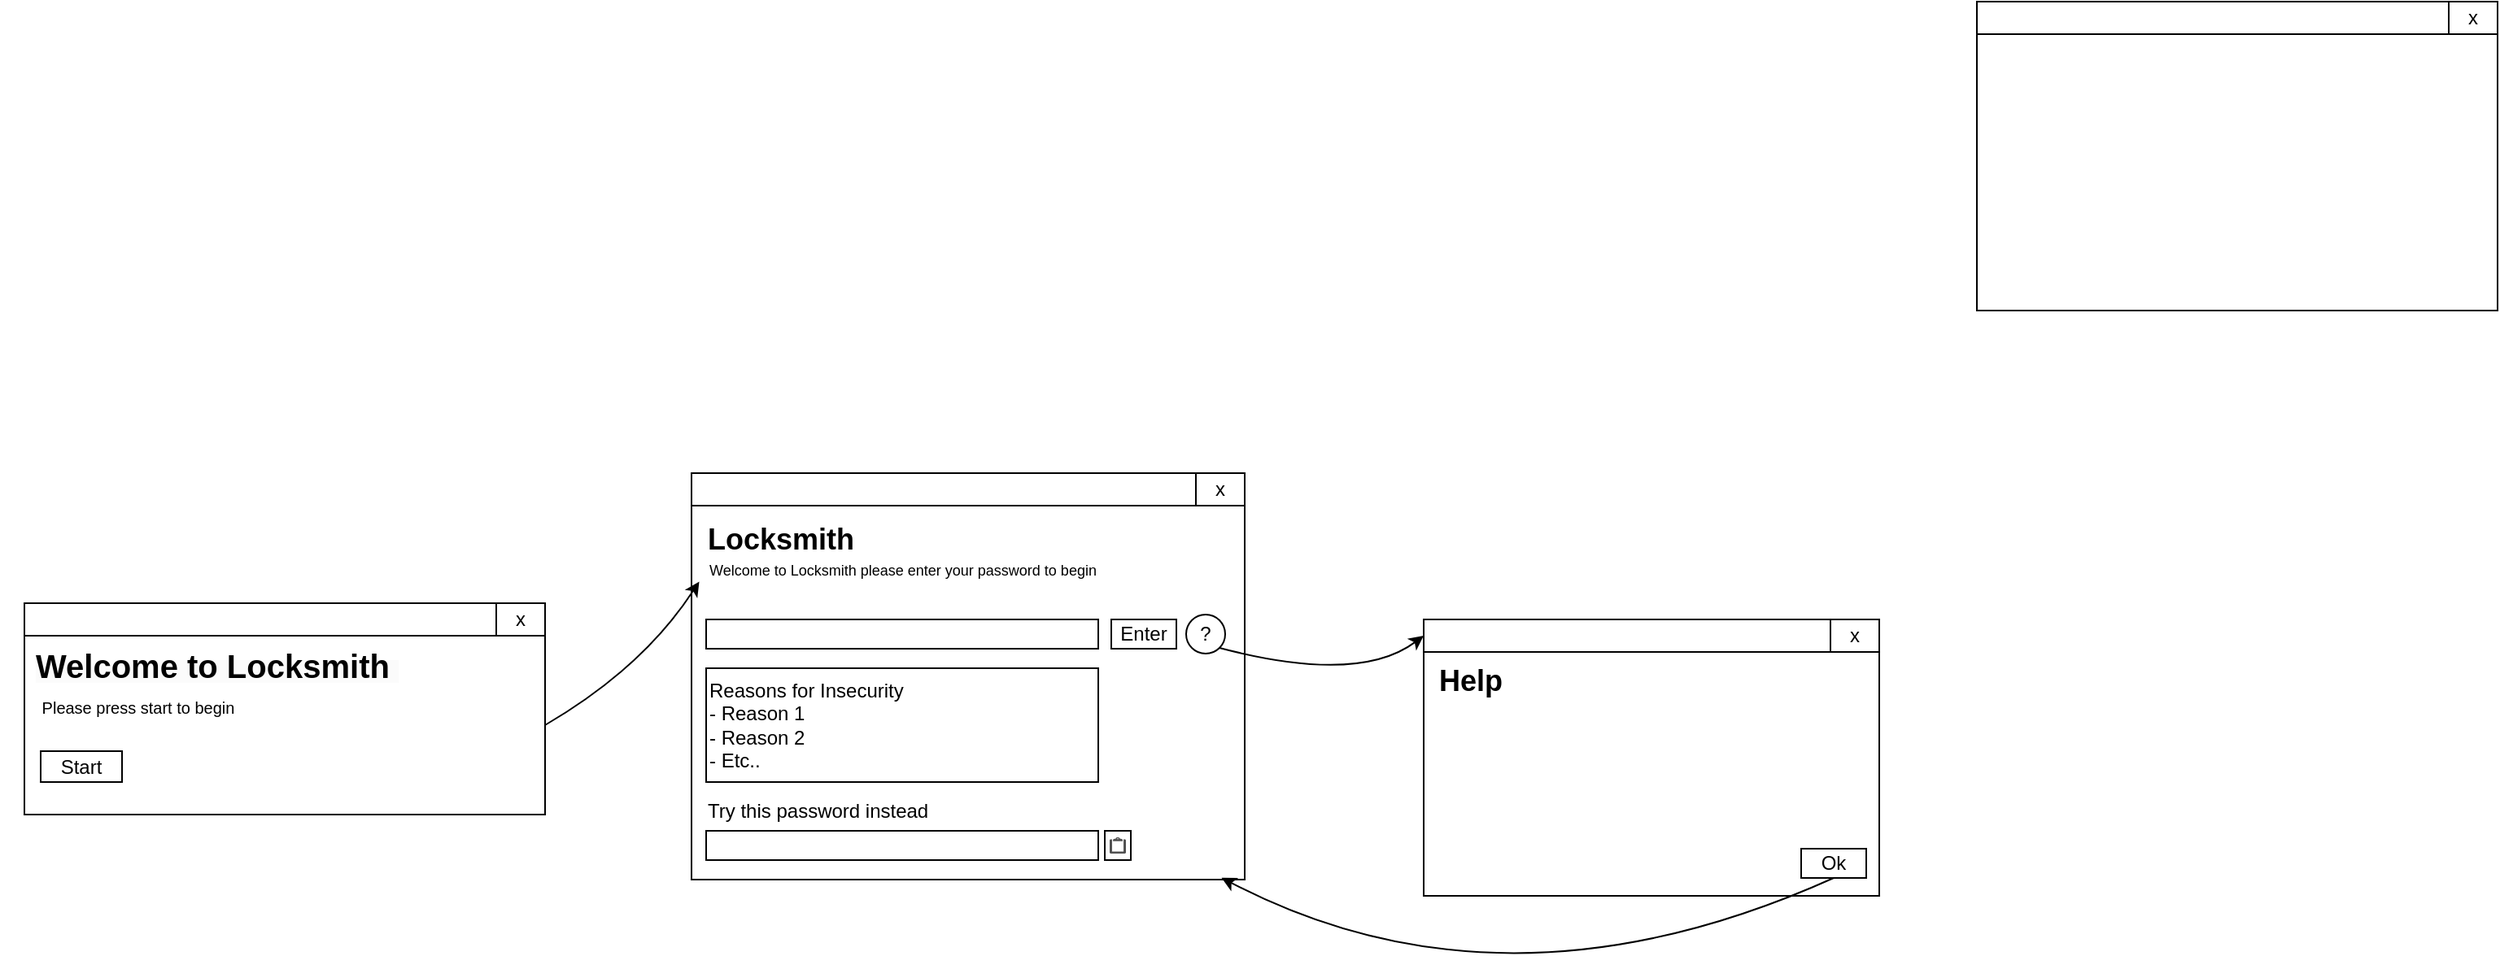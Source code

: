 <mxfile version="24.4.9" type="device">
  <diagram name="Page-1" id="sarTKKyK9wHH3d-6Uk7L">
    <mxGraphModel dx="1435" dy="1875" grid="1" gridSize="10" guides="1" tooltips="1" connect="1" arrows="1" fold="1" page="1" pageScale="1" pageWidth="850" pageHeight="1100" math="0" shadow="0">
      <root>
        <mxCell id="0" />
        <mxCell id="1" parent="0" />
        <mxCell id="t-kHii54unC9rKofaLH7-13" value="" style="rounded=0;whiteSpace=wrap;html=1;" parent="1" vertex="1">
          <mxGeometry x="560" y="240" width="340" height="20" as="geometry" />
        </mxCell>
        <mxCell id="t-kHii54unC9rKofaLH7-14" value="" style="rounded=0;whiteSpace=wrap;html=1;" parent="1" vertex="1">
          <mxGeometry x="560" y="260" width="340" height="230" as="geometry" />
        </mxCell>
        <mxCell id="t-kHii54unC9rKofaLH7-15" value="x" style="rounded=0;whiteSpace=wrap;html=1;" parent="1" vertex="1">
          <mxGeometry x="870" y="240" width="30" height="20" as="geometry" />
        </mxCell>
        <mxCell id="t-kHii54unC9rKofaLH7-16" value="&lt;b&gt;&lt;font style=&quot;font-size: 18px;&quot;&gt;Locksmith&lt;/font&gt;&lt;/b&gt;" style="text;html=1;align=center;verticalAlign=middle;whiteSpace=wrap;rounded=0;" parent="1" vertex="1">
          <mxGeometry x="585" y="266" width="60" height="30" as="geometry" />
        </mxCell>
        <mxCell id="t-kHii54unC9rKofaLH7-20" value="" style="rounded=0;whiteSpace=wrap;html=1;" parent="1" vertex="1">
          <mxGeometry x="1350" y="-50" width="320" height="20" as="geometry" />
        </mxCell>
        <mxCell id="t-kHii54unC9rKofaLH7-21" value="" style="rounded=0;whiteSpace=wrap;html=1;" parent="1" vertex="1">
          <mxGeometry x="1350" y="-30" width="320" height="170" as="geometry" />
        </mxCell>
        <mxCell id="t-kHii54unC9rKofaLH7-22" value="x" style="rounded=0;whiteSpace=wrap;html=1;" parent="1" vertex="1">
          <mxGeometry x="1640" y="-50" width="30" height="20" as="geometry" />
        </mxCell>
        <mxCell id="t-kHii54unC9rKofaLH7-24" value="&lt;font style=&quot;font-size: 9px;&quot;&gt;Welcome to Locksmith please enter your password to begin&lt;/font&gt;" style="text;html=1;align=left;verticalAlign=middle;whiteSpace=wrap;rounded=0;" parent="1" vertex="1">
          <mxGeometry x="569" y="284" width="250" height="30" as="geometry" />
        </mxCell>
        <mxCell id="t-kHii54unC9rKofaLH7-25" value="" style="rounded=0;whiteSpace=wrap;html=1;" parent="1" vertex="1">
          <mxGeometry x="569" y="330" width="241" height="18" as="geometry" />
        </mxCell>
        <mxCell id="t-kHii54unC9rKofaLH7-26" value="Enter" style="rounded=0;whiteSpace=wrap;html=1;" parent="1" vertex="1">
          <mxGeometry x="818" y="330" width="40" height="18" as="geometry" />
        </mxCell>
        <mxCell id="t-kHii54unC9rKofaLH7-27" value="?" style="ellipse;whiteSpace=wrap;html=1;" parent="1" vertex="1">
          <mxGeometry x="864" y="327" width="24" height="24" as="geometry" />
        </mxCell>
        <mxCell id="t-kHii54unC9rKofaLH7-28" value="&lt;div&gt;Reasons for Insecurity&lt;/div&gt;- Reason 1&lt;div&gt;- Reason 2&amp;nbsp;&lt;/div&gt;&lt;div&gt;- Etc..&lt;/div&gt;" style="rounded=0;whiteSpace=wrap;html=1;align=left;" parent="1" vertex="1">
          <mxGeometry x="569" y="360" width="241" height="70" as="geometry" />
        </mxCell>
        <mxCell id="t-kHii54unC9rKofaLH7-32" value="" style="rounded=0;whiteSpace=wrap;html=1;" parent="1" vertex="1">
          <mxGeometry x="569" y="460" width="241" height="18" as="geometry" />
        </mxCell>
        <mxCell id="t-kHii54unC9rKofaLH7-33" value="Try this password instead" style="text;strokeColor=none;fillColor=none;align=left;verticalAlign=middle;spacingLeft=4;spacingRight=4;overflow=hidden;points=[[0,0.5],[1,0.5]];portConstraint=eastwest;rotatable=0;whiteSpace=wrap;html=1;" parent="1" vertex="1">
          <mxGeometry x="564" y="433" width="155" height="30" as="geometry" />
        </mxCell>
        <mxCell id="t-kHii54unC9rKofaLH7-34" value="" style="rounded=0;whiteSpace=wrap;html=1;" parent="1" vertex="1">
          <mxGeometry x="1010" y="330" width="280" height="20" as="geometry" />
        </mxCell>
        <mxCell id="t-kHii54unC9rKofaLH7-35" value="" style="rounded=0;whiteSpace=wrap;html=1;" parent="1" vertex="1">
          <mxGeometry x="1010" y="350" width="280" height="150" as="geometry" />
        </mxCell>
        <mxCell id="t-kHii54unC9rKofaLH7-36" value="x" style="rounded=0;whiteSpace=wrap;html=1;" parent="1" vertex="1">
          <mxGeometry x="1260" y="330" width="30" height="20" as="geometry" />
        </mxCell>
        <mxCell id="t-kHii54unC9rKofaLH7-37" value="" style="endArrow=classic;html=1;rounded=0;exitX=1;exitY=1;exitDx=0;exitDy=0;curved=1;entryX=0;entryY=0.5;entryDx=0;entryDy=0;" parent="1" source="t-kHii54unC9rKofaLH7-27" target="t-kHii54unC9rKofaLH7-34" edge="1">
          <mxGeometry width="50" height="50" relative="1" as="geometry">
            <mxPoint x="930" y="390" as="sourcePoint" />
            <mxPoint x="1040" y="430" as="targetPoint" />
            <Array as="points">
              <mxPoint x="970" y="370" />
            </Array>
          </mxGeometry>
        </mxCell>
        <mxCell id="t-kHii54unC9rKofaLH7-39" value="Ok" style="rounded=0;whiteSpace=wrap;html=1;" parent="1" vertex="1">
          <mxGeometry x="1242" y="471" width="40" height="18" as="geometry" />
        </mxCell>
        <mxCell id="t-kHii54unC9rKofaLH7-41" value="" style="endArrow=classic;html=1;rounded=0;exitX=0.5;exitY=1;exitDx=0;exitDy=0;entryX=0.958;entryY=0.995;entryDx=0;entryDy=0;entryPerimeter=0;curved=1;" parent="1" source="t-kHii54unC9rKofaLH7-39" target="t-kHii54unC9rKofaLH7-14" edge="1">
          <mxGeometry width="50" height="50" relative="1" as="geometry">
            <mxPoint x="1020" y="600" as="sourcePoint" />
            <mxPoint x="1070" y="550" as="targetPoint" />
            <Array as="points">
              <mxPoint x="1060" y="580" />
            </Array>
          </mxGeometry>
        </mxCell>
        <mxCell id="t-kHii54unC9rKofaLH7-44" value="" style="rounded=0;whiteSpace=wrap;html=1;" parent="1" vertex="1">
          <mxGeometry x="814" y="460" width="16" height="18" as="geometry" />
        </mxCell>
        <mxCell id="t-kHii54unC9rKofaLH7-46" value="" style="sketch=0;pointerEvents=1;shadow=0;dashed=0;html=1;strokeColor=none;fillColor=#505050;labelPosition=center;verticalLabelPosition=bottom;verticalAlign=top;outlineConnect=0;align=center;shape=mxgraph.office.concepts.clipboard;" parent="1" vertex="1">
          <mxGeometry x="817" y="464" width="10" height="10" as="geometry" />
        </mxCell>
        <mxCell id="t-kHii54unC9rKofaLH7-47" value="&lt;span style=&quot;font-size: 18px;&quot;&gt;&lt;b&gt;Help&lt;/b&gt;&lt;/span&gt;" style="text;html=1;align=center;verticalAlign=middle;whiteSpace=wrap;rounded=0;" parent="1" vertex="1">
          <mxGeometry x="1009" y="353" width="60" height="30" as="geometry" />
        </mxCell>
        <mxCell id="v0FcMTXMC3-m6WpAljdT-5" value="" style="rounded=0;whiteSpace=wrap;html=1;" parent="1" vertex="1">
          <mxGeometry x="150" y="320" width="320" height="20" as="geometry" />
        </mxCell>
        <mxCell id="v0FcMTXMC3-m6WpAljdT-6" value="" style="rounded=0;whiteSpace=wrap;html=1;" parent="1" vertex="1">
          <mxGeometry x="150" y="340" width="320" height="110" as="geometry" />
        </mxCell>
        <mxCell id="v0FcMTXMC3-m6WpAljdT-7" value="x" style="rounded=0;whiteSpace=wrap;html=1;" parent="1" vertex="1">
          <mxGeometry x="440" y="320" width="30" height="20" as="geometry" />
        </mxCell>
        <mxCell id="v0FcMTXMC3-m6WpAljdT-8" value="&lt;span style=&quot;color: rgb(0, 0, 0); font-family: Helvetica; font-style: normal; font-variant-ligatures: normal; font-variant-caps: normal; letter-spacing: normal; orphans: 2; text-align: left; text-indent: 0px; text-transform: none; widows: 2; word-spacing: 0px; -webkit-text-stroke-width: 0px; white-space: normal; background-color: rgb(251, 251, 251); text-decoration-thickness: initial; text-decoration-style: initial; text-decoration-color: initial; float: none; display: inline !important;&quot;&gt;&lt;b style=&quot;&quot;&gt;&lt;font style=&quot;font-size: 20px;&quot;&gt;Welcome to Locksmith&amp;nbsp;&lt;/font&gt;&lt;/b&gt;&lt;/span&gt;" style="text;whiteSpace=wrap;html=1;" parent="1" vertex="1">
          <mxGeometry x="155" y="340" width="270" height="40" as="geometry" />
        </mxCell>
        <mxCell id="v0FcMTXMC3-m6WpAljdT-9" value="&lt;span style=&quot;text-align: left;&quot;&gt;&lt;font style=&quot;font-size: 10px;&quot;&gt;Please press start to begin&lt;/font&gt;&lt;/span&gt;" style="text;html=1;align=center;verticalAlign=middle;whiteSpace=wrap;rounded=0;" parent="1" vertex="1">
          <mxGeometry x="135" y="369" width="170" height="30" as="geometry" />
        </mxCell>
        <mxCell id="v0FcMTXMC3-m6WpAljdT-10" value="Start" style="rounded=0;whiteSpace=wrap;html=1;" parent="1" vertex="1">
          <mxGeometry x="160" y="411" width="50" height="19" as="geometry" />
        </mxCell>
        <mxCell id="v0FcMTXMC3-m6WpAljdT-11" value="" style="endArrow=classic;html=1;rounded=0;exitX=1;exitY=0.5;exitDx=0;exitDy=0;entryX=0.014;entryY=0.203;entryDx=0;entryDy=0;entryPerimeter=0;curved=1;" parent="1" source="v0FcMTXMC3-m6WpAljdT-6" target="t-kHii54unC9rKofaLH7-14" edge="1">
          <mxGeometry width="50" height="50" relative="1" as="geometry">
            <mxPoint x="480" y="360" as="sourcePoint" />
            <mxPoint x="530" y="310" as="targetPoint" />
            <Array as="points">
              <mxPoint x="530" y="360" />
            </Array>
          </mxGeometry>
        </mxCell>
      </root>
    </mxGraphModel>
  </diagram>
</mxfile>
